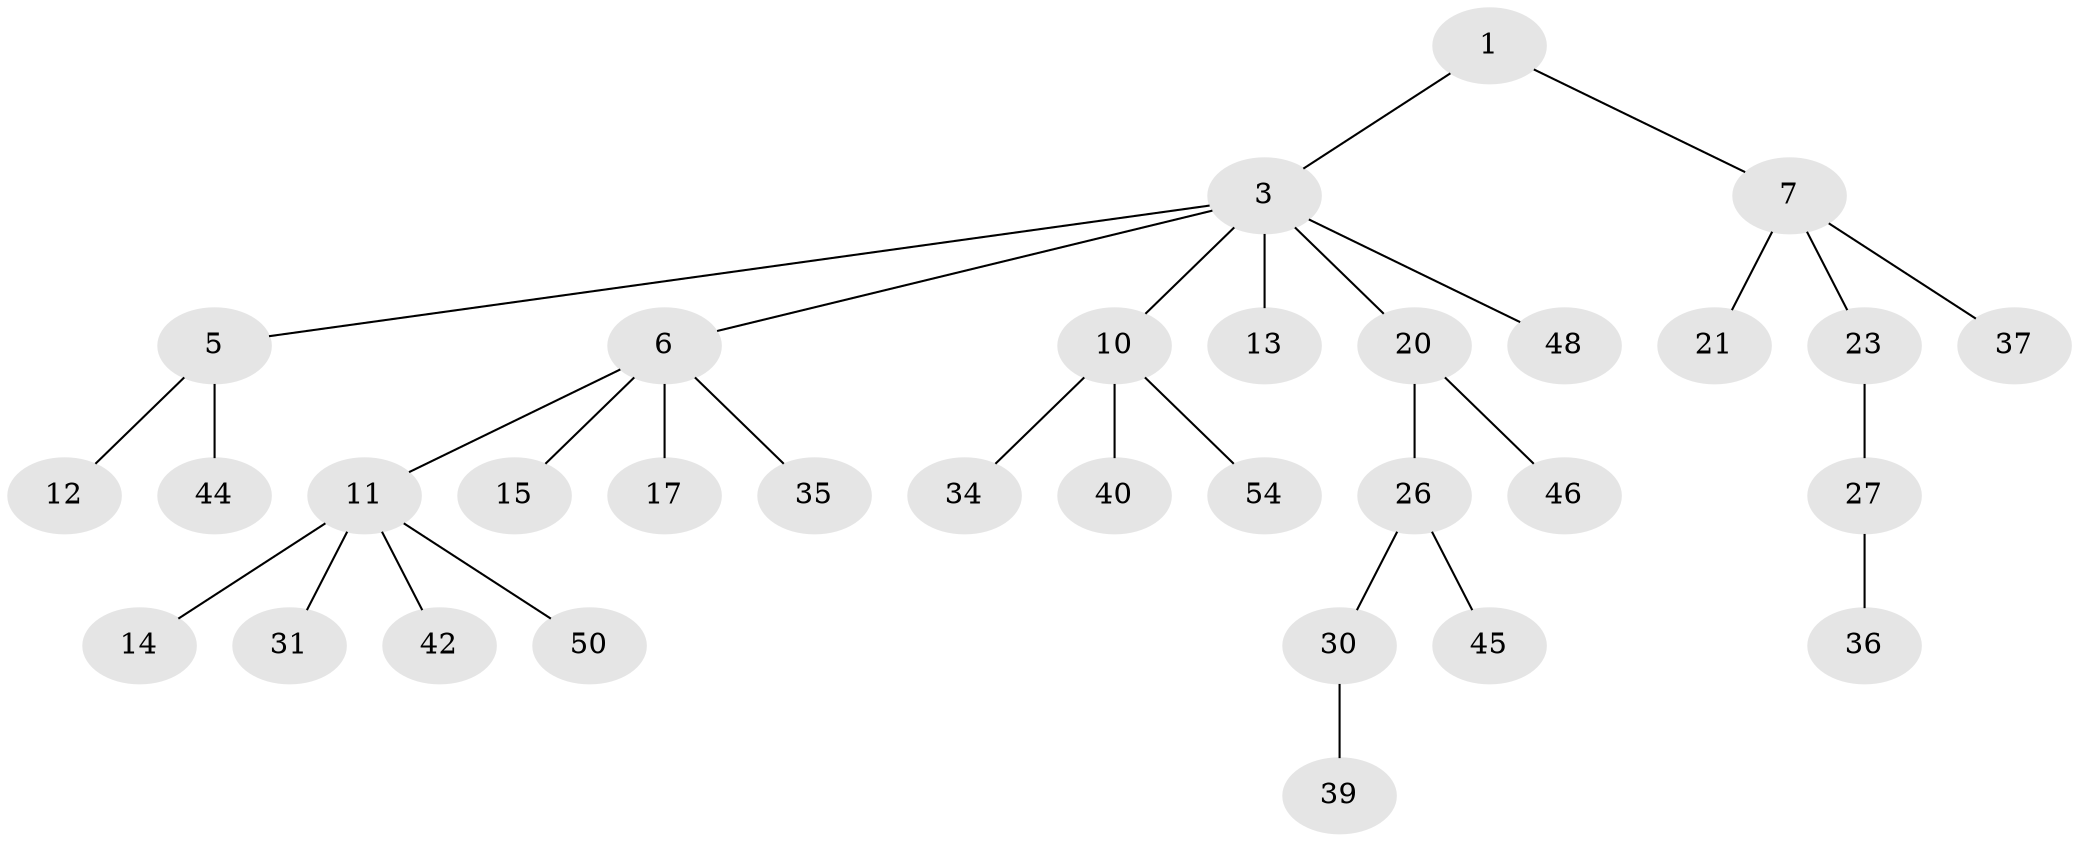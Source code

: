 // original degree distribution, {3: 0.2037037037037037, 7: 0.018518518518518517, 2: 0.24074074074074073, 4: 0.018518518518518517, 5: 0.037037037037037035, 1: 0.48148148148148145}
// Generated by graph-tools (version 1.1) at 2025/19/03/04/25 18:19:03]
// undirected, 32 vertices, 31 edges
graph export_dot {
graph [start="1"]
  node [color=gray90,style=filled];
  1 [super="+2+16+18"];
  3 [super="+4+28+49"];
  5;
  6 [super="+9"];
  7 [super="+19+8"];
  10 [super="+22"];
  11;
  12 [super="+25"];
  13 [super="+33"];
  14;
  15 [super="+43"];
  17;
  20 [super="+38+24"];
  21 [super="+29"];
  23;
  26;
  27;
  30 [super="+32"];
  31;
  34;
  35;
  36;
  37;
  39;
  40;
  42;
  44;
  45 [super="+51"];
  46;
  48;
  50;
  54;
  1 -- 3;
  1 -- 7;
  3 -- 5;
  3 -- 10;
  3 -- 20;
  3 -- 13;
  3 -- 6;
  3 -- 48;
  5 -- 12;
  5 -- 44;
  6 -- 17;
  6 -- 35;
  6 -- 11;
  6 -- 15;
  7 -- 37;
  7 -- 21;
  7 -- 23;
  10 -- 40;
  10 -- 34;
  10 -- 54;
  11 -- 14;
  11 -- 31;
  11 -- 42;
  11 -- 50;
  20 -- 26;
  20 -- 46;
  23 -- 27;
  26 -- 30;
  26 -- 45;
  27 -- 36;
  30 -- 39;
}
